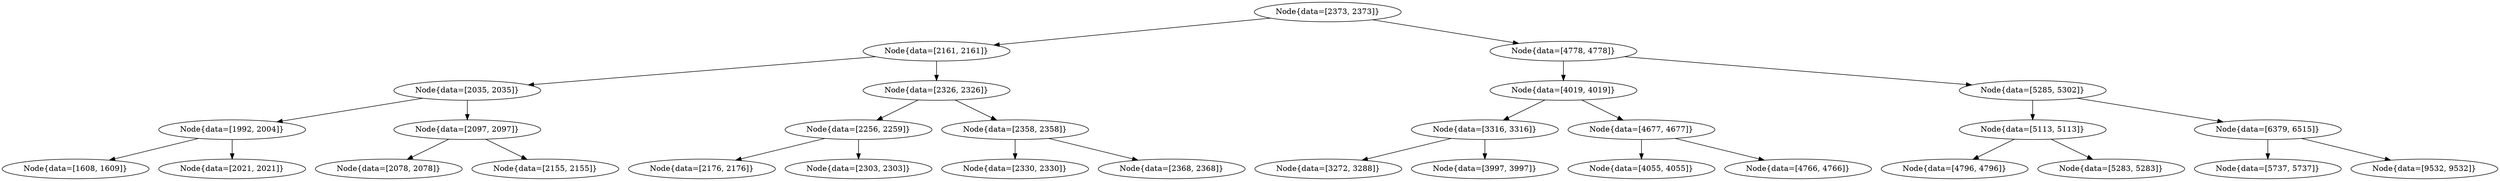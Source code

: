 digraph G{
52354732 [label="Node{data=[2373, 2373]}"]
52354732 -> 1742235652
1742235652 [label="Node{data=[2161, 2161]}"]
1742235652 -> 1169894049
1169894049 [label="Node{data=[2035, 2035]}"]
1169894049 -> 1048842522
1048842522 [label="Node{data=[1992, 2004]}"]
1048842522 -> 1260012504
1260012504 [label="Node{data=[1608, 1609]}"]
1048842522 -> 1873189623
1873189623 [label="Node{data=[2021, 2021]}"]
1169894049 -> 1934908288
1934908288 [label="Node{data=[2097, 2097]}"]
1934908288 -> 1833343025
1833343025 [label="Node{data=[2078, 2078]}"]
1934908288 -> 1960514242
1960514242 [label="Node{data=[2155, 2155]}"]
1742235652 -> 804347788
804347788 [label="Node{data=[2326, 2326]}"]
804347788 -> 2124978601
2124978601 [label="Node{data=[2256, 2259]}"]
2124978601 -> 662045021
662045021 [label="Node{data=[2176, 2176]}"]
2124978601 -> 186075763
186075763 [label="Node{data=[2303, 2303]}"]
804347788 -> 775911842
775911842 [label="Node{data=[2358, 2358]}"]
775911842 -> 341887005
341887005 [label="Node{data=[2330, 2330]}"]
775911842 -> 59465509
59465509 [label="Node{data=[2368, 2368]}"]
52354732 -> 847174133
847174133 [label="Node{data=[4778, 4778]}"]
847174133 -> 1733903473
1733903473 [label="Node{data=[4019, 4019]}"]
1733903473 -> 1969969319
1969969319 [label="Node{data=[3316, 3316]}"]
1969969319 -> 750797656
750797656 [label="Node{data=[3272, 3288]}"]
1969969319 -> 1756726852
1756726852 [label="Node{data=[3997, 3997]}"]
1733903473 -> 1172450799
1172450799 [label="Node{data=[4677, 4677]}"]
1172450799 -> 1793325972
1793325972 [label="Node{data=[4055, 4055]}"]
1172450799 -> 1142402835
1142402835 [label="Node{data=[4766, 4766]}"]
847174133 -> 13928051
13928051 [label="Node{data=[5285, 5302]}"]
13928051 -> 1418550995
1418550995 [label="Node{data=[5113, 5113]}"]
1418550995 -> 566698125
566698125 [label="Node{data=[4796, 4796]}"]
1418550995 -> 1481731217
1481731217 [label="Node{data=[5283, 5283]}"]
13928051 -> 2081595126
2081595126 [label="Node{data=[6379, 6515]}"]
2081595126 -> 1121401953
1121401953 [label="Node{data=[5737, 5737]}"]
2081595126 -> 1519173630
1519173630 [label="Node{data=[9532, 9532]}"]
}